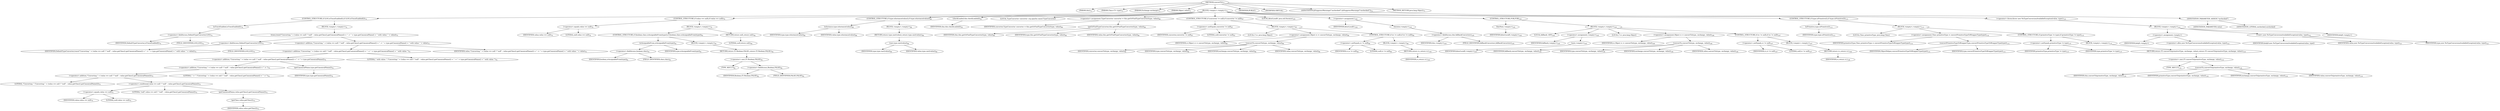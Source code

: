 digraph "convertTo" {  
"212" [label = <(METHOD,convertTo)<SUB>72</SUB>> ]
"13" [label = <(PARAM,this)<SUB>72</SUB>> ]
"213" [label = <(PARAM,Class&lt;T&gt; type)<SUB>73</SUB>> ]
"214" [label = <(PARAM,Exchange exchange)<SUB>73</SUB>> ]
"215" [label = <(PARAM,Object value)<SUB>73</SUB>> ]
"216" [label = <(BLOCK,&lt;empty&gt;,&lt;empty&gt;)<SUB>73</SUB>> ]
"217" [label = <(CONTROL_STRUCTURE,if (LOG.isTraceEnabled()),if (LOG.isTraceEnabled()))<SUB>74</SUB>> ]
"218" [label = <(isTraceEnabled,isTraceEnabled())<SUB>74</SUB>> ]
"219" [label = <(&lt;operator&gt;.fieldAccess,DefaultTypeConverter.LOG)<SUB>74</SUB>> ]
"220" [label = <(IDENTIFIER,DefaultTypeConverter,isTraceEnabled())<SUB>74</SUB>> ]
"221" [label = <(FIELD_IDENTIFIER,LOG,LOG)<SUB>74</SUB>> ]
"222" [label = <(BLOCK,&lt;empty&gt;,&lt;empty&gt;)<SUB>74</SUB>> ]
"223" [label = <(trace,trace(&quot;Converting &quot; + (value == null ? &quot;null&quot; : value.getClass().getCanonicalName()) + &quot; -&gt; &quot; + type.getCanonicalName() + &quot; with value: &quot; + value))<SUB>75</SUB>> ]
"224" [label = <(&lt;operator&gt;.fieldAccess,DefaultTypeConverter.LOG)<SUB>75</SUB>> ]
"225" [label = <(IDENTIFIER,DefaultTypeConverter,trace(&quot;Converting &quot; + (value == null ? &quot;null&quot; : value.getClass().getCanonicalName()) + &quot; -&gt; &quot; + type.getCanonicalName() + &quot; with value: &quot; + value))<SUB>75</SUB>> ]
"226" [label = <(FIELD_IDENTIFIER,LOG,LOG)<SUB>75</SUB>> ]
"227" [label = <(&lt;operator&gt;.addition,&quot;Converting &quot; + (value == null ? &quot;null&quot; : value.getClass().getCanonicalName()) + &quot; -&gt; &quot; + type.getCanonicalName() + &quot; with value: &quot; + value)<SUB>75</SUB>> ]
"228" [label = <(&lt;operator&gt;.addition,&quot;Converting &quot; + (value == null ? &quot;null&quot; : value.getClass().getCanonicalName()) + &quot; -&gt; &quot; + type.getCanonicalName() + &quot; with value: &quot;)<SUB>75</SUB>> ]
"229" [label = <(&lt;operator&gt;.addition,&quot;Converting &quot; + (value == null ? &quot;null&quot; : value.getClass().getCanonicalName()) + &quot; -&gt; &quot; + type.getCanonicalName())<SUB>75</SUB>> ]
"230" [label = <(&lt;operator&gt;.addition,&quot;Converting &quot; + (value == null ? &quot;null&quot; : value.getClass().getCanonicalName()) + &quot; -&gt; &quot;)<SUB>75</SUB>> ]
"231" [label = <(&lt;operator&gt;.addition,&quot;Converting &quot; + (value == null ? &quot;null&quot; : value.getClass().getCanonicalName()))<SUB>75</SUB>> ]
"232" [label = <(LITERAL,&quot;Converting &quot;,&quot;Converting &quot; + (value == null ? &quot;null&quot; : value.getClass().getCanonicalName()))<SUB>75</SUB>> ]
"233" [label = <(&lt;operator&gt;.conditional,value == null ? &quot;null&quot; : value.getClass().getCanonicalName())<SUB>75</SUB>> ]
"234" [label = <(&lt;operator&gt;.equals,value == null)<SUB>75</SUB>> ]
"235" [label = <(IDENTIFIER,value,value == null)<SUB>75</SUB>> ]
"236" [label = <(LITERAL,null,value == null)<SUB>75</SUB>> ]
"237" [label = <(LITERAL,&quot;null&quot;,value == null ? &quot;null&quot; : value.getClass().getCanonicalName())<SUB>75</SUB>> ]
"238" [label = <(getCanonicalName,value.getClass().getCanonicalName())<SUB>75</SUB>> ]
"239" [label = <(getClass,value.getClass())<SUB>75</SUB>> ]
"240" [label = <(IDENTIFIER,value,value.getClass())<SUB>75</SUB>> ]
"241" [label = <(LITERAL,&quot; -&gt; &quot;,&quot;Converting &quot; + (value == null ? &quot;null&quot; : value.getClass().getCanonicalName()) + &quot; -&gt; &quot;)<SUB>76</SUB>> ]
"242" [label = <(getCanonicalName,type.getCanonicalName())<SUB>76</SUB>> ]
"243" [label = <(IDENTIFIER,type,type.getCanonicalName())<SUB>76</SUB>> ]
"244" [label = <(LITERAL,&quot; with value: &quot;,&quot;Converting &quot; + (value == null ? &quot;null&quot; : value.getClass().getCanonicalName()) + &quot; -&gt; &quot; + type.getCanonicalName() + &quot; with value: &quot;)<SUB>76</SUB>> ]
"245" [label = <(IDENTIFIER,value,&quot;Converting &quot; + (value == null ? &quot;null&quot; : value.getClass().getCanonicalName()) + &quot; -&gt; &quot; + type.getCanonicalName() + &quot; with value: &quot; + value)<SUB>76</SUB>> ]
"246" [label = <(CONTROL_STRUCTURE,if (value == null),if (value == null))<SUB>79</SUB>> ]
"247" [label = <(&lt;operator&gt;.equals,value == null)<SUB>79</SUB>> ]
"248" [label = <(IDENTIFIER,value,value == null)<SUB>79</SUB>> ]
"249" [label = <(LITERAL,null,value == null)<SUB>79</SUB>> ]
"250" [label = <(BLOCK,&lt;empty&gt;,&lt;empty&gt;)<SUB>79</SUB>> ]
"251" [label = <(CONTROL_STRUCTURE,if (boolean.class.isAssignableFrom(type)),if (boolean.class.isAssignableFrom(type)))<SUB>81</SUB>> ]
"252" [label = <(isAssignableFrom,isAssignableFrom(type))<SUB>81</SUB>> ]
"253" [label = <(&lt;operator&gt;.fieldAccess,boolean.class)<SUB>81</SUB>> ]
"254" [label = <(IDENTIFIER,boolean,isAssignableFrom(type))<SUB>81</SUB>> ]
"255" [label = <(FIELD_IDENTIFIER,class,class)<SUB>81</SUB>> ]
"256" [label = <(IDENTIFIER,type,isAssignableFrom(type))<SUB>81</SUB>> ]
"257" [label = <(BLOCK,&lt;empty&gt;,&lt;empty&gt;)<SUB>81</SUB>> ]
"258" [label = <(RETURN,return (T) Boolean.FALSE;,return (T) Boolean.FALSE;)<SUB>82</SUB>> ]
"259" [label = <(&lt;operator&gt;.cast,(T) Boolean.FALSE)<SUB>82</SUB>> ]
"260" [label = <(TYPE_REF,T,T)<SUB>82</SUB>> ]
"261" [label = <(&lt;operator&gt;.fieldAccess,Boolean.FALSE)<SUB>82</SUB>> ]
"262" [label = <(IDENTIFIER,Boolean,(T) Boolean.FALSE)<SUB>82</SUB>> ]
"263" [label = <(FIELD_IDENTIFIER,FALSE,FALSE)<SUB>82</SUB>> ]
"264" [label = <(RETURN,return null;,return null;)<SUB>84</SUB>> ]
"265" [label = <(LITERAL,null,return null;)<SUB>84</SUB>> ]
"266" [label = <(CONTROL_STRUCTURE,if (type.isInstance(value)),if (type.isInstance(value)))<SUB>88</SUB>> ]
"267" [label = <(isInstance,type.isInstance(value))<SUB>88</SUB>> ]
"268" [label = <(IDENTIFIER,type,type.isInstance(value))<SUB>88</SUB>> ]
"269" [label = <(IDENTIFIER,value,type.isInstance(value))<SUB>88</SUB>> ]
"270" [label = <(BLOCK,&lt;empty&gt;,&lt;empty&gt;)<SUB>88</SUB>> ]
"271" [label = <(RETURN,return type.cast(value);,return type.cast(value);)<SUB>89</SUB>> ]
"272" [label = <(cast,type.cast(value))<SUB>89</SUB>> ]
"273" [label = <(IDENTIFIER,type,type.cast(value))<SUB>89</SUB>> ]
"274" [label = <(IDENTIFIER,value,type.cast(value))<SUB>89</SUB>> ]
"275" [label = <(checkLoaded,this.checkLoaded())<SUB>93</SUB>> ]
"12" [label = <(IDENTIFIER,this,this.checkLoaded())<SUB>93</SUB>> ]
"276" [label = <(LOCAL,TypeConverter converter: org.apache.camel.TypeConverter)> ]
"277" [label = <(&lt;operator&gt;.assignment,TypeConverter converter = this.getOrFindTypeConverter(type, value))<SUB>96</SUB>> ]
"278" [label = <(IDENTIFIER,converter,TypeConverter converter = this.getOrFindTypeConverter(type, value))<SUB>96</SUB>> ]
"279" [label = <(getOrFindTypeConverter,this.getOrFindTypeConverter(type, value))<SUB>96</SUB>> ]
"14" [label = <(IDENTIFIER,this,this.getOrFindTypeConverter(type, value))<SUB>96</SUB>> ]
"280" [label = <(IDENTIFIER,type,this.getOrFindTypeConverter(type, value))<SUB>96</SUB>> ]
"281" [label = <(IDENTIFIER,value,this.getOrFindTypeConverter(type, value))<SUB>96</SUB>> ]
"282" [label = <(CONTROL_STRUCTURE,if (converter != null),if (converter != null))<SUB>97</SUB>> ]
"283" [label = <(&lt;operator&gt;.notEquals,converter != null)<SUB>97</SUB>> ]
"284" [label = <(IDENTIFIER,converter,converter != null)<SUB>97</SUB>> ]
"285" [label = <(LITERAL,null,converter != null)<SUB>97</SUB>> ]
"286" [label = <(BLOCK,&lt;empty&gt;,&lt;empty&gt;)<SUB>97</SUB>> ]
"287" [label = <(LOCAL,T rc: java.lang.Object)> ]
"288" [label = <(&lt;operator&gt;.assignment,Object rc = convertTo(type, exchange, value))<SUB>98</SUB>> ]
"289" [label = <(IDENTIFIER,rc,Object rc = convertTo(type, exchange, value))<SUB>98</SUB>> ]
"290" [label = <(convertTo,convertTo(type, exchange, value))<SUB>98</SUB>> ]
"291" [label = <(IDENTIFIER,converter,convertTo(type, exchange, value))<SUB>98</SUB>> ]
"292" [label = <(IDENTIFIER,type,convertTo(type, exchange, value))<SUB>98</SUB>> ]
"293" [label = <(IDENTIFIER,exchange,convertTo(type, exchange, value))<SUB>98</SUB>> ]
"294" [label = <(IDENTIFIER,value,convertTo(type, exchange, value))<SUB>98</SUB>> ]
"295" [label = <(CONTROL_STRUCTURE,if (rc != null),if (rc != null))<SUB>99</SUB>> ]
"296" [label = <(&lt;operator&gt;.notEquals,rc != null)<SUB>99</SUB>> ]
"297" [label = <(IDENTIFIER,rc,rc != null)<SUB>99</SUB>> ]
"298" [label = <(LITERAL,null,rc != null)<SUB>99</SUB>> ]
"299" [label = <(BLOCK,&lt;empty&gt;,&lt;empty&gt;)<SUB>99</SUB>> ]
"300" [label = <(RETURN,return rc;,return rc;)<SUB>100</SUB>> ]
"301" [label = <(IDENTIFIER,rc,return rc;)<SUB>100</SUB>> ]
"302" [label = <(LOCAL,$iterLocal0: java.util.Iterator)<SUB>105</SUB>> ]
"303" [label = <(&lt;operator&gt;.assignment,)<SUB>105</SUB>> ]
"304" [label = <(IDENTIFIER,$iterLocal0,)<SUB>105</SUB>> ]
"305" [label = <(iterator,&lt;empty&gt;)<SUB>105</SUB>> ]
"306" [label = <(&lt;operator&gt;.fieldAccess,this.fallbackConverters)<SUB>105</SUB>> ]
"307" [label = <(IDENTIFIER,this,&lt;empty&gt;)<SUB>105</SUB>> ]
"308" [label = <(FIELD_IDENTIFIER,fallbackConverters,fallbackConverters)<SUB>105</SUB>> ]
"309" [label = <(CONTROL_STRUCTURE,FOR,FOR)<SUB>105</SUB>> ]
"310" [label = <(hasNext,&lt;empty&gt;)<SUB>105</SUB>> ]
"311" [label = <(IDENTIFIER,$iterLocal0,&lt;empty&gt;)<SUB>105</SUB>> ]
"312" [label = <(BLOCK,&lt;empty&gt;,&lt;empty&gt;)<SUB>105</SUB>> ]
"313" [label = <(LOCAL,fallback: ANY)<SUB>105</SUB>> ]
"314" [label = <(&lt;operator&gt;.assignment,&lt;empty&gt;)<SUB>105</SUB>> ]
"315" [label = <(IDENTIFIER,fallback,&lt;empty&gt;)<SUB>105</SUB>> ]
"316" [label = <(next,&lt;empty&gt;)<SUB>105</SUB>> ]
"317" [label = <(IDENTIFIER,$iterLocal0,&lt;empty&gt;)<SUB>105</SUB>> ]
"318" [label = <(LOCAL,T rc: java.lang.Object)> ]
"319" [label = <(&lt;operator&gt;.assignment,Object rc = convertTo(type, exchange, value))<SUB>106</SUB>> ]
"320" [label = <(IDENTIFIER,rc,Object rc = convertTo(type, exchange, value))<SUB>106</SUB>> ]
"321" [label = <(convertTo,convertTo(type, exchange, value))<SUB>106</SUB>> ]
"322" [label = <(IDENTIFIER,fallback,convertTo(type, exchange, value))<SUB>106</SUB>> ]
"323" [label = <(IDENTIFIER,type,convertTo(type, exchange, value))<SUB>106</SUB>> ]
"324" [label = <(IDENTIFIER,exchange,convertTo(type, exchange, value))<SUB>106</SUB>> ]
"325" [label = <(IDENTIFIER,value,convertTo(type, exchange, value))<SUB>106</SUB>> ]
"326" [label = <(CONTROL_STRUCTURE,if (rc != null),if (rc != null))<SUB>107</SUB>> ]
"327" [label = <(&lt;operator&gt;.notEquals,rc != null)<SUB>107</SUB>> ]
"328" [label = <(IDENTIFIER,rc,rc != null)<SUB>107</SUB>> ]
"329" [label = <(LITERAL,null,rc != null)<SUB>107</SUB>> ]
"330" [label = <(BLOCK,&lt;empty&gt;,&lt;empty&gt;)<SUB>107</SUB>> ]
"331" [label = <(RETURN,return rc;,return rc;)<SUB>108</SUB>> ]
"332" [label = <(IDENTIFIER,rc,return rc;)<SUB>108</SUB>> ]
"333" [label = <(CONTROL_STRUCTURE,if (type.isPrimitive()),if (type.isPrimitive()))<SUB>113</SUB>> ]
"334" [label = <(isPrimitive,type.isPrimitive())<SUB>113</SUB>> ]
"335" [label = <(IDENTIFIER,type,type.isPrimitive())<SUB>113</SUB>> ]
"336" [label = <(BLOCK,&lt;empty&gt;,&lt;empty&gt;)<SUB>113</SUB>> ]
"337" [label = <(LOCAL,Class primitiveType: java.lang.Class)> ]
"338" [label = <(&lt;operator&gt;.assignment,Class primitiveType = convertPrimitiveTypeToWrapperType(type))<SUB>114</SUB>> ]
"339" [label = <(IDENTIFIER,primitiveType,Class primitiveType = convertPrimitiveTypeToWrapperType(type))<SUB>114</SUB>> ]
"340" [label = <(convertPrimitiveTypeToWrapperType,convertPrimitiveTypeToWrapperType(type))<SUB>114</SUB>> ]
"341" [label = <(IDENTIFIER,ObjectHelper,convertPrimitiveTypeToWrapperType(type))<SUB>114</SUB>> ]
"342" [label = <(IDENTIFIER,type,convertPrimitiveTypeToWrapperType(type))<SUB>114</SUB>> ]
"343" [label = <(CONTROL_STRUCTURE,if (primitiveType != type),if (primitiveType != type))<SUB>115</SUB>> ]
"344" [label = <(&lt;operator&gt;.notEquals,primitiveType != type)<SUB>115</SUB>> ]
"345" [label = <(IDENTIFIER,primitiveType,primitiveType != type)<SUB>115</SUB>> ]
"346" [label = <(IDENTIFIER,type,primitiveType != type)<SUB>115</SUB>> ]
"347" [label = <(BLOCK,&lt;empty&gt;,&lt;empty&gt;)<SUB>115</SUB>> ]
"348" [label = <(RETURN,return (T) convertTo(primitiveType, exchange, value);,return (T) convertTo(primitiveType, exchange, value);)<SUB>116</SUB>> ]
"349" [label = <(&lt;operator&gt;.cast,(T) convertTo(primitiveType, exchange, value))<SUB>116</SUB>> ]
"350" [label = <(TYPE_REF,T,T)<SUB>116</SUB>> ]
"351" [label = <(convertTo,convertTo(primitiveType, exchange, value))<SUB>116</SUB>> ]
"15" [label = <(IDENTIFIER,this,convertTo(primitiveType, exchange, value))<SUB>116</SUB>> ]
"352" [label = <(IDENTIFIER,primitiveType,convertTo(primitiveType, exchange, value))<SUB>116</SUB>> ]
"353" [label = <(IDENTIFIER,exchange,convertTo(primitiveType, exchange, value))<SUB>116</SUB>> ]
"354" [label = <(IDENTIFIER,value,convertTo(primitiveType, exchange, value))<SUB>116</SUB>> ]
"355" [label = <(&lt;operator&gt;.throw,throw new NoTypeConversionAvailableException(value, type);)<SUB>121</SUB>> ]
"356" [label = <(BLOCK,&lt;empty&gt;,&lt;empty&gt;)<SUB>121</SUB>> ]
"357" [label = <(&lt;operator&gt;.assignment,&lt;empty&gt;)> ]
"358" [label = <(IDENTIFIER,$obj9,&lt;empty&gt;)> ]
"359" [label = <(&lt;operator&gt;.alloc,new NoTypeConversionAvailableException(value, type))<SUB>121</SUB>> ]
"360" [label = <(&lt;init&gt;,new NoTypeConversionAvailableException(value, type))<SUB>121</SUB>> ]
"361" [label = <(IDENTIFIER,$obj9,new NoTypeConversionAvailableException(value, type))> ]
"362" [label = <(IDENTIFIER,value,new NoTypeConversionAvailableException(value, type))<SUB>121</SUB>> ]
"363" [label = <(IDENTIFIER,type,new NoTypeConversionAvailableException(value, type))<SUB>121</SUB>> ]
"364" [label = <(IDENTIFIER,$obj9,&lt;empty&gt;)> ]
"365" [label = <(MODIFIER,PUBLIC)> ]
"366" [label = <(MODIFIER,VIRTUAL)> ]
"367" [label = <(ANNOTATION,@SuppressWarnings(&quot;unchecked&quot;),@SuppressWarnings(&quot;unchecked&quot;))<SUB>72</SUB>> ]
"368" [label = <(ANNOTATION_PARAMETER_ASSIGN,&quot;unchecked&quot;)> ]
"369" [label = <(ANNOTATION_PARAMETER,value)> ]
"370" [label = <(ANNOTATION_LITERAL,unchecked,unchecked)> ]
"371" [label = <(METHOD_RETURN,java.lang.Object)<SUB>73</SUB>> ]
  "212" -> "13" 
  "212" -> "213" 
  "212" -> "214" 
  "212" -> "215" 
  "212" -> "216" 
  "212" -> "365" 
  "212" -> "366" 
  "212" -> "367" 
  "212" -> "371" 
  "216" -> "217" 
  "216" -> "246" 
  "216" -> "266" 
  "216" -> "275" 
  "216" -> "276" 
  "216" -> "277" 
  "216" -> "282" 
  "216" -> "302" 
  "216" -> "303" 
  "216" -> "309" 
  "216" -> "333" 
  "216" -> "355" 
  "217" -> "218" 
  "217" -> "222" 
  "218" -> "219" 
  "219" -> "220" 
  "219" -> "221" 
  "222" -> "223" 
  "223" -> "224" 
  "223" -> "227" 
  "224" -> "225" 
  "224" -> "226" 
  "227" -> "228" 
  "227" -> "245" 
  "228" -> "229" 
  "228" -> "244" 
  "229" -> "230" 
  "229" -> "242" 
  "230" -> "231" 
  "230" -> "241" 
  "231" -> "232" 
  "231" -> "233" 
  "233" -> "234" 
  "233" -> "237" 
  "233" -> "238" 
  "234" -> "235" 
  "234" -> "236" 
  "238" -> "239" 
  "239" -> "240" 
  "242" -> "243" 
  "246" -> "247" 
  "246" -> "250" 
  "247" -> "248" 
  "247" -> "249" 
  "250" -> "251" 
  "250" -> "264" 
  "251" -> "252" 
  "251" -> "257" 
  "252" -> "253" 
  "252" -> "256" 
  "253" -> "254" 
  "253" -> "255" 
  "257" -> "258" 
  "258" -> "259" 
  "259" -> "260" 
  "259" -> "261" 
  "261" -> "262" 
  "261" -> "263" 
  "264" -> "265" 
  "266" -> "267" 
  "266" -> "270" 
  "267" -> "268" 
  "267" -> "269" 
  "270" -> "271" 
  "271" -> "272" 
  "272" -> "273" 
  "272" -> "274" 
  "275" -> "12" 
  "277" -> "278" 
  "277" -> "279" 
  "279" -> "14" 
  "279" -> "280" 
  "279" -> "281" 
  "282" -> "283" 
  "282" -> "286" 
  "283" -> "284" 
  "283" -> "285" 
  "286" -> "287" 
  "286" -> "288" 
  "286" -> "295" 
  "288" -> "289" 
  "288" -> "290" 
  "290" -> "291" 
  "290" -> "292" 
  "290" -> "293" 
  "290" -> "294" 
  "295" -> "296" 
  "295" -> "299" 
  "296" -> "297" 
  "296" -> "298" 
  "299" -> "300" 
  "300" -> "301" 
  "303" -> "304" 
  "303" -> "305" 
  "305" -> "306" 
  "306" -> "307" 
  "306" -> "308" 
  "309" -> "310" 
  "309" -> "312" 
  "310" -> "311" 
  "312" -> "313" 
  "312" -> "314" 
  "312" -> "318" 
  "312" -> "319" 
  "312" -> "326" 
  "314" -> "315" 
  "314" -> "316" 
  "316" -> "317" 
  "319" -> "320" 
  "319" -> "321" 
  "321" -> "322" 
  "321" -> "323" 
  "321" -> "324" 
  "321" -> "325" 
  "326" -> "327" 
  "326" -> "330" 
  "327" -> "328" 
  "327" -> "329" 
  "330" -> "331" 
  "331" -> "332" 
  "333" -> "334" 
  "333" -> "336" 
  "334" -> "335" 
  "336" -> "337" 
  "336" -> "338" 
  "336" -> "343" 
  "338" -> "339" 
  "338" -> "340" 
  "340" -> "341" 
  "340" -> "342" 
  "343" -> "344" 
  "343" -> "347" 
  "344" -> "345" 
  "344" -> "346" 
  "347" -> "348" 
  "348" -> "349" 
  "349" -> "350" 
  "349" -> "351" 
  "351" -> "15" 
  "351" -> "352" 
  "351" -> "353" 
  "351" -> "354" 
  "355" -> "356" 
  "356" -> "357" 
  "356" -> "360" 
  "356" -> "364" 
  "357" -> "358" 
  "357" -> "359" 
  "360" -> "361" 
  "360" -> "362" 
  "360" -> "363" 
  "367" -> "368" 
  "368" -> "369" 
  "368" -> "370" 
}
